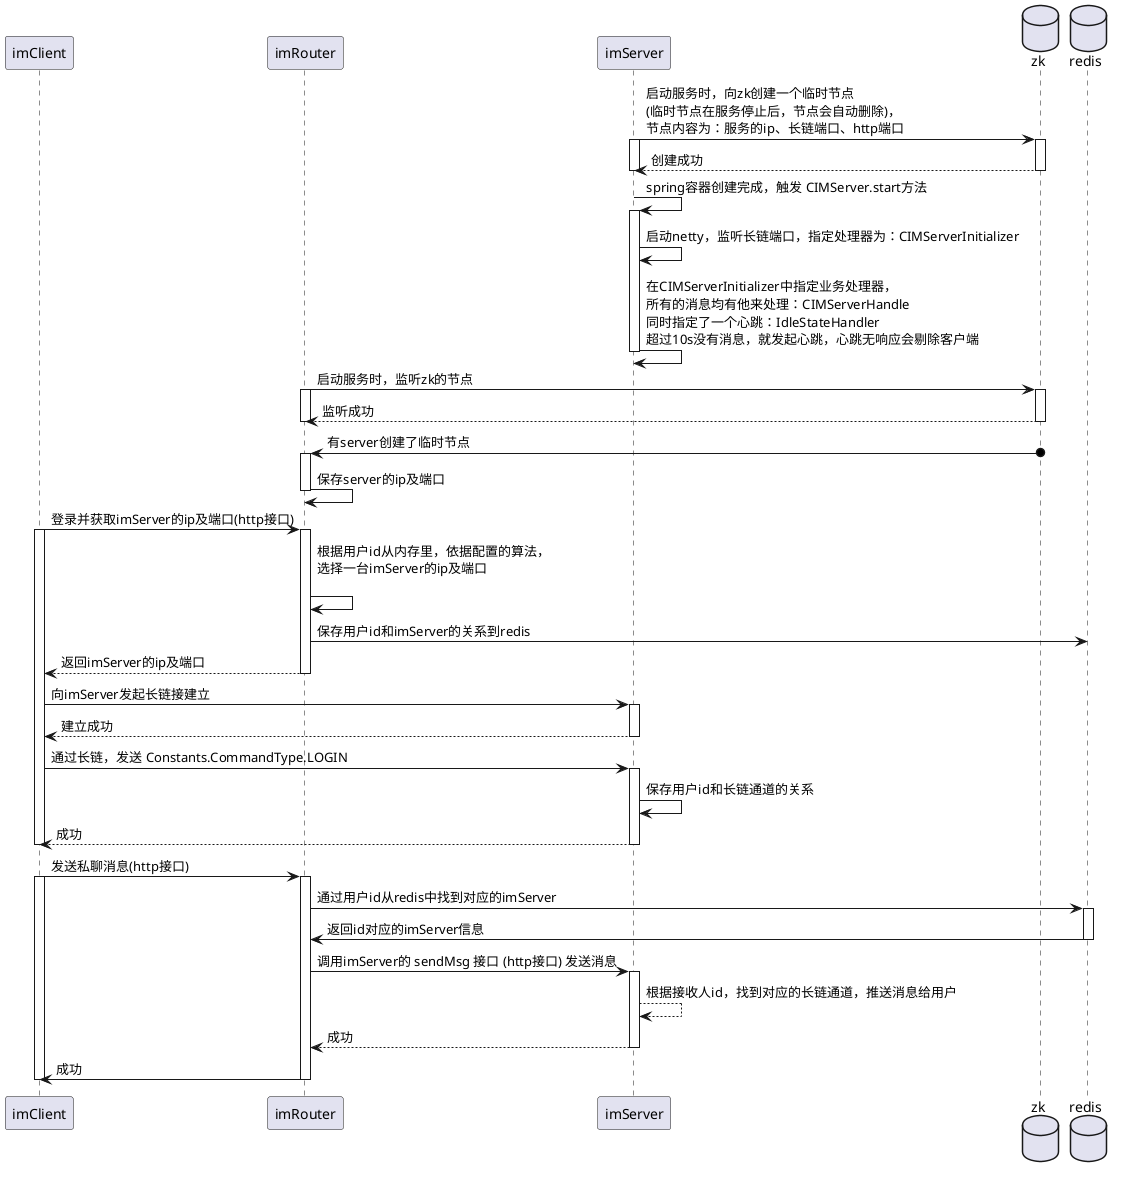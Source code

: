 @startuml
'https://plantuml.com/sequence-diagram

participant imClient as client
participant imRouter as router
participant imServer as server
database zk
database redis

server -> zk : 启动服务时，向zk创建一个临时节点\n(临时节点在服务停止后，节点会自动删除)，\n节点内容为：服务的ip、长链端口、http端口
activate server
activate zk
zk --> server : 创建成功
deactivate zk
deactivate server

server -> server : spring容器创建完成，触发 CIMServer.start方法
activate server
server -> server : 启动netty，监听长链端口，指定处理器为：CIMServerInitializer
server -> server : 在CIMServerInitializer中指定业务处理器，\n所有的消息均有他来处理：CIMServerHandle\n同时指定了一个心跳：IdleStateHandler \n超过10s没有消息，就发起心跳，心跳无响应会剔除客户端
deactivate server

router -> zk : 启动服务时，监听zk的节点
activate router
activate zk
zk --> router : 监听成功
deactivate zk
deactivate router

zk o-> router : 有server创建了临时节点
activate router
router -> router : 保存server的ip及端口
deactivate router

client -> router : 登录并获取imServer的ip及端口(http接口)
activate client
activate router
router -> router : 根据用户id从内存里，依据配置的算法，\n选择一台imServer的ip及端口\n
router -> redis : 保存用户id和imServer的关系到redis
router --> client : 返回imServer的ip及端口
deactivate router
client -> server : 向imServer发起长链接建立
activate server
server --> client : 建立成功
deactivate server
client -> server : 通过长链，发送 Constants.CommandType.LOGIN
activate server
server -> server : 保存用户id和长链通道的关系
server --> client : 成功
deactivate server
deactivate client

client -> router : 发送私聊消息(http接口)
activate client
activate router
router -> redis : 通过用户id从redis中找到对应的imServer
activate redis
redis -> router : 返回id对应的imServer信息
deactivate redis
router -> server : 调用imServer的 sendMsg 接口 (http接口) 发送消息
activate server
server --> server : 根据接收人id，找到对应的长链通道，推送消息给用户
server --> router : 成功
deactivate server
router -> client : 成功
deactivate router
deactivate router
deactivate client
@enduml